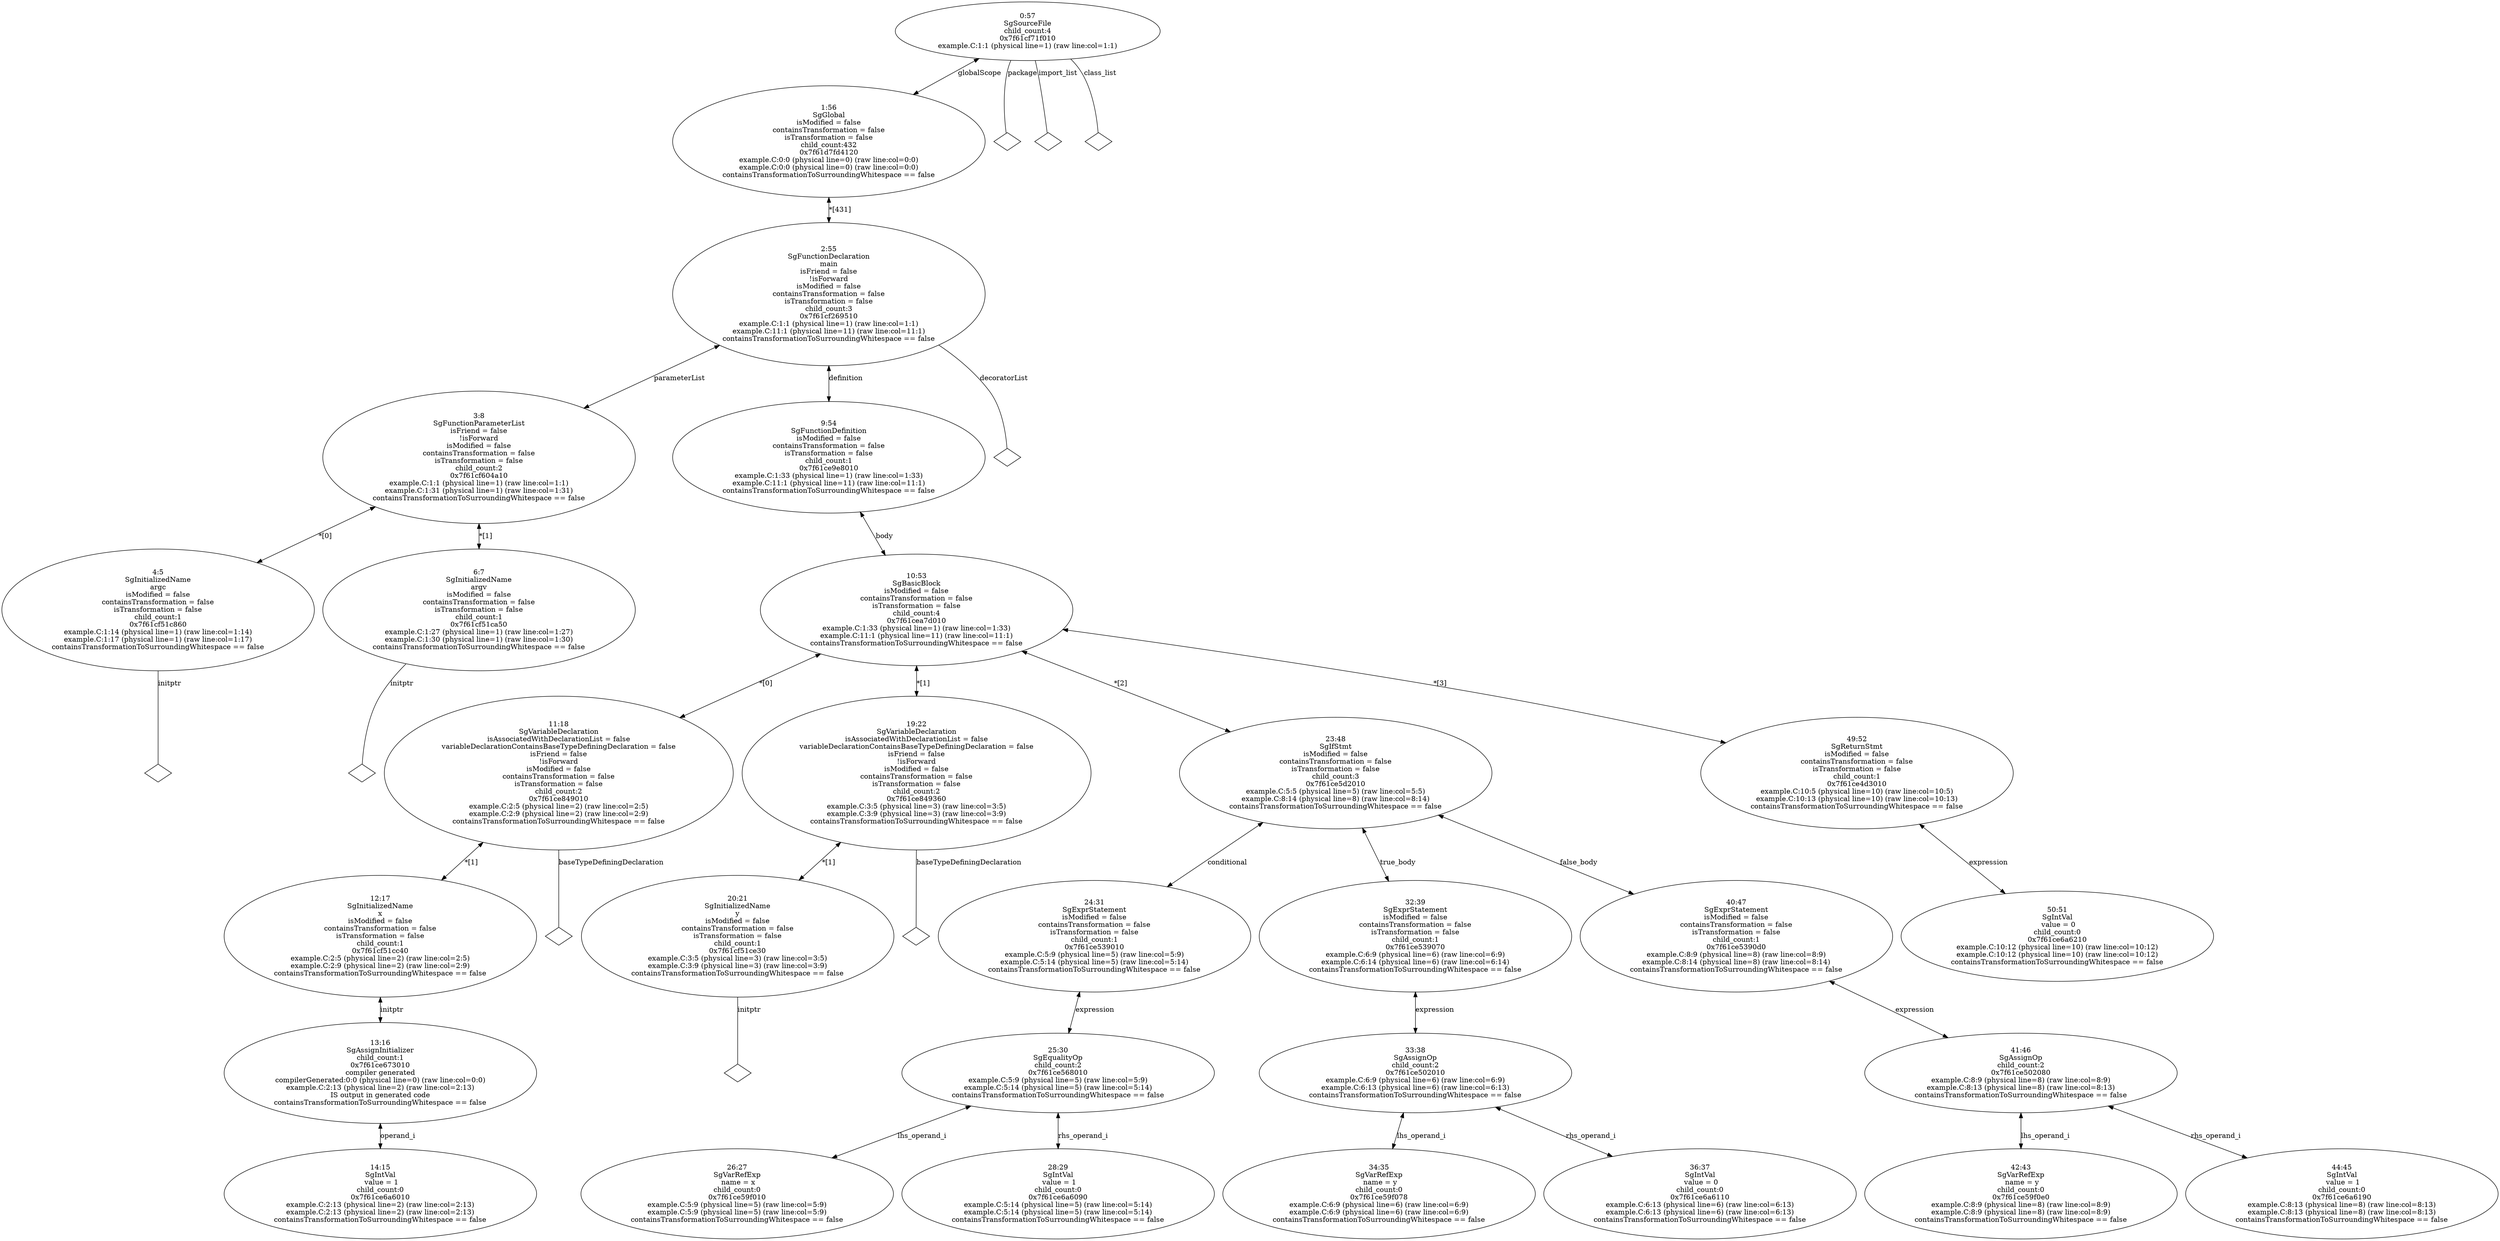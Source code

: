 digraph "G./example.C.dot" {
"0x7f61cf51c860"[label="4:5\nSgInitializedName\nargc\nisModified = false\ncontainsTransformation = false\nisTransformation = false\nchild_count:1\n0x7f61cf51c860\nexample.C:1:14 (physical line=1) (raw line:col=1:14)\nexample.C:1:17 (physical line=1) (raw line:col=1:17)\ncontainsTransformationToSurroundingWhitespace == false\n" ];
"0x7f61cf51c860" -> "0x7f61cf51c860__initptr__null"[label="initptr" dir=none ];
"0x7f61cf51c860__initptr__null"[label="" shape=diamond ];
"0x7f61cf51ca50"[label="6:7\nSgInitializedName\nargv\nisModified = false\ncontainsTransformation = false\nisTransformation = false\nchild_count:1\n0x7f61cf51ca50\nexample.C:1:27 (physical line=1) (raw line:col=1:27)\nexample.C:1:30 (physical line=1) (raw line:col=1:30)\ncontainsTransformationToSurroundingWhitespace == false\n" ];
"0x7f61cf51ca50" -> "0x7f61cf51ca50__initptr__null"[label="initptr" dir=none ];
"0x7f61cf51ca50__initptr__null"[label="" shape=diamond ];
"0x7f61cf604a10"[label="3:8\nSgFunctionParameterList\n isFriend = false \n!isForward\nisModified = false\ncontainsTransformation = false\nisTransformation = false\nchild_count:2\n0x7f61cf604a10\nexample.C:1:1 (physical line=1) (raw line:col=1:1)\nexample.C:1:31 (physical line=1) (raw line:col=1:31)\ncontainsTransformationToSurroundingWhitespace == false\n" ];
"0x7f61cf604a10" -> "0x7f61cf51c860"[label="*[0]" dir=both ];
"0x7f61cf604a10" -> "0x7f61cf51ca50"[label="*[1]" dir=both ];
"0x7f61ce6a6010"[label="14:15\nSgIntVal\n value = 1\nchild_count:0\n0x7f61ce6a6010\nexample.C:2:13 (physical line=2) (raw line:col=2:13)\nexample.C:2:13 (physical line=2) (raw line:col=2:13)\ncontainsTransformationToSurroundingWhitespace == false\n" ];
"0x7f61ce673010"[label="13:16\nSgAssignInitializer\nchild_count:1\n0x7f61ce673010\ncompiler generated\ncompilerGenerated:0:0 (physical line=0) (raw line:col=0:0)\nexample.C:2:13 (physical line=2) (raw line:col=2:13)\nIS output in generated code\ncontainsTransformationToSurroundingWhitespace == false\n" ];
"0x7f61ce673010" -> "0x7f61ce6a6010"[label="operand_i" dir=both ];
"0x7f61cf51cc40"[label="12:17\nSgInitializedName\nx\nisModified = false\ncontainsTransformation = false\nisTransformation = false\nchild_count:1\n0x7f61cf51cc40\nexample.C:2:5 (physical line=2) (raw line:col=2:5)\nexample.C:2:9 (physical line=2) (raw line:col=2:9)\ncontainsTransformationToSurroundingWhitespace == false\n" ];
"0x7f61cf51cc40" -> "0x7f61ce673010"[label="initptr" dir=both ];
"0x7f61ce849010"[label="11:18\nSgVariableDeclaration\n isAssociatedWithDeclarationList = false \n variableDeclarationContainsBaseTypeDefiningDeclaration = false \n isFriend = false \n!isForward\nisModified = false\ncontainsTransformation = false\nisTransformation = false\nchild_count:2\n0x7f61ce849010\nexample.C:2:5 (physical line=2) (raw line:col=2:5)\nexample.C:2:9 (physical line=2) (raw line:col=2:9)\ncontainsTransformationToSurroundingWhitespace == false\n" ];
"0x7f61ce849010" -> "0x7f61ce849010__baseTypeDefiningDeclaration__null"[label="baseTypeDefiningDeclaration" dir=none ];
"0x7f61ce849010__baseTypeDefiningDeclaration__null"[label="" shape=diamond ];
"0x7f61ce849010" -> "0x7f61cf51cc40"[label="*[1]" dir=both ];
"0x7f61cf51ce30"[label="20:21\nSgInitializedName\ny\nisModified = false\ncontainsTransformation = false\nisTransformation = false\nchild_count:1\n0x7f61cf51ce30\nexample.C:3:5 (physical line=3) (raw line:col=3:5)\nexample.C:3:9 (physical line=3) (raw line:col=3:9)\ncontainsTransformationToSurroundingWhitespace == false\n" ];
"0x7f61cf51ce30" -> "0x7f61cf51ce30__initptr__null"[label="initptr" dir=none ];
"0x7f61cf51ce30__initptr__null"[label="" shape=diamond ];
"0x7f61ce849360"[label="19:22\nSgVariableDeclaration\n isAssociatedWithDeclarationList = false \n variableDeclarationContainsBaseTypeDefiningDeclaration = false \n isFriend = false \n!isForward\nisModified = false\ncontainsTransformation = false\nisTransformation = false\nchild_count:2\n0x7f61ce849360\nexample.C:3:5 (physical line=3) (raw line:col=3:5)\nexample.C:3:9 (physical line=3) (raw line:col=3:9)\ncontainsTransformationToSurroundingWhitespace == false\n" ];
"0x7f61ce849360" -> "0x7f61ce849360__baseTypeDefiningDeclaration__null"[label="baseTypeDefiningDeclaration" dir=none ];
"0x7f61ce849360__baseTypeDefiningDeclaration__null"[label="" shape=diamond ];
"0x7f61ce849360" -> "0x7f61cf51ce30"[label="*[1]" dir=both ];
"0x7f61ce59f010"[label="26:27\nSgVarRefExp\n name = x\nchild_count:0\n0x7f61ce59f010\nexample.C:5:9 (physical line=5) (raw line:col=5:9)\nexample.C:5:9 (physical line=5) (raw line:col=5:9)\ncontainsTransformationToSurroundingWhitespace == false\n" ];
"0x7f61ce6a6090"[label="28:29\nSgIntVal\n value = 1\nchild_count:0\n0x7f61ce6a6090\nexample.C:5:14 (physical line=5) (raw line:col=5:14)\nexample.C:5:14 (physical line=5) (raw line:col=5:14)\ncontainsTransformationToSurroundingWhitespace == false\n" ];
"0x7f61ce568010"[label="25:30\nSgEqualityOp\nchild_count:2\n0x7f61ce568010\nexample.C:5:9 (physical line=5) (raw line:col=5:9)\nexample.C:5:14 (physical line=5) (raw line:col=5:14)\ncontainsTransformationToSurroundingWhitespace == false\n" ];
"0x7f61ce568010" -> "0x7f61ce59f010"[label="lhs_operand_i" dir=both ];
"0x7f61ce568010" -> "0x7f61ce6a6090"[label="rhs_operand_i" dir=both ];
"0x7f61ce539010"[label="24:31\nSgExprStatement\nisModified = false\ncontainsTransformation = false\nisTransformation = false\nchild_count:1\n0x7f61ce539010\nexample.C:5:9 (physical line=5) (raw line:col=5:9)\nexample.C:5:14 (physical line=5) (raw line:col=5:14)\ncontainsTransformationToSurroundingWhitespace == false\n" ];
"0x7f61ce539010" -> "0x7f61ce568010"[label="expression" dir=both ];
"0x7f61ce59f078"[label="34:35\nSgVarRefExp\n name = y\nchild_count:0\n0x7f61ce59f078\nexample.C:6:9 (physical line=6) (raw line:col=6:9)\nexample.C:6:9 (physical line=6) (raw line:col=6:9)\ncontainsTransformationToSurroundingWhitespace == false\n" ];
"0x7f61ce6a6110"[label="36:37\nSgIntVal\n value = 0\nchild_count:0\n0x7f61ce6a6110\nexample.C:6:13 (physical line=6) (raw line:col=6:13)\nexample.C:6:13 (physical line=6) (raw line:col=6:13)\ncontainsTransformationToSurroundingWhitespace == false\n" ];
"0x7f61ce502010"[label="33:38\nSgAssignOp\nchild_count:2\n0x7f61ce502010\nexample.C:6:9 (physical line=6) (raw line:col=6:9)\nexample.C:6:13 (physical line=6) (raw line:col=6:13)\ncontainsTransformationToSurroundingWhitespace == false\n" ];
"0x7f61ce502010" -> "0x7f61ce59f078"[label="lhs_operand_i" dir=both ];
"0x7f61ce502010" -> "0x7f61ce6a6110"[label="rhs_operand_i" dir=both ];
"0x7f61ce539070"[label="32:39\nSgExprStatement\nisModified = false\ncontainsTransformation = false\nisTransformation = false\nchild_count:1\n0x7f61ce539070\nexample.C:6:9 (physical line=6) (raw line:col=6:9)\nexample.C:6:14 (physical line=6) (raw line:col=6:14)\ncontainsTransformationToSurroundingWhitespace == false\n" ];
"0x7f61ce539070" -> "0x7f61ce502010"[label="expression" dir=both ];
"0x7f61ce59f0e0"[label="42:43\nSgVarRefExp\n name = y\nchild_count:0\n0x7f61ce59f0e0\nexample.C:8:9 (physical line=8) (raw line:col=8:9)\nexample.C:8:9 (physical line=8) (raw line:col=8:9)\ncontainsTransformationToSurroundingWhitespace == false\n" ];
"0x7f61ce6a6190"[label="44:45\nSgIntVal\n value = 1\nchild_count:0\n0x7f61ce6a6190\nexample.C:8:13 (physical line=8) (raw line:col=8:13)\nexample.C:8:13 (physical line=8) (raw line:col=8:13)\ncontainsTransformationToSurroundingWhitespace == false\n" ];
"0x7f61ce502080"[label="41:46\nSgAssignOp\nchild_count:2\n0x7f61ce502080\nexample.C:8:9 (physical line=8) (raw line:col=8:9)\nexample.C:8:13 (physical line=8) (raw line:col=8:13)\ncontainsTransformationToSurroundingWhitespace == false\n" ];
"0x7f61ce502080" -> "0x7f61ce59f0e0"[label="lhs_operand_i" dir=both ];
"0x7f61ce502080" -> "0x7f61ce6a6190"[label="rhs_operand_i" dir=both ];
"0x7f61ce5390d0"[label="40:47\nSgExprStatement\nisModified = false\ncontainsTransformation = false\nisTransformation = false\nchild_count:1\n0x7f61ce5390d0\nexample.C:8:9 (physical line=8) (raw line:col=8:9)\nexample.C:8:14 (physical line=8) (raw line:col=8:14)\ncontainsTransformationToSurroundingWhitespace == false\n" ];
"0x7f61ce5390d0" -> "0x7f61ce502080"[label="expression" dir=both ];
"0x7f61ce5d2010"[label="23:48\nSgIfStmt\nisModified = false\ncontainsTransformation = false\nisTransformation = false\nchild_count:3\n0x7f61ce5d2010\nexample.C:5:5 (physical line=5) (raw line:col=5:5)\nexample.C:8:14 (physical line=8) (raw line:col=8:14)\ncontainsTransformationToSurroundingWhitespace == false\n" ];
"0x7f61ce5d2010" -> "0x7f61ce539010"[label="conditional" dir=both ];
"0x7f61ce5d2010" -> "0x7f61ce539070"[label="true_body" dir=both ];
"0x7f61ce5d2010" -> "0x7f61ce5390d0"[label="false_body" dir=both ];
"0x7f61ce6a6210"[label="50:51\nSgIntVal\n value = 0\nchild_count:0\n0x7f61ce6a6210\nexample.C:10:12 (physical line=10) (raw line:col=10:12)\nexample.C:10:12 (physical line=10) (raw line:col=10:12)\ncontainsTransformationToSurroundingWhitespace == false\n" ];
"0x7f61ce4d3010"[label="49:52\nSgReturnStmt\nisModified = false\ncontainsTransformation = false\nisTransformation = false\nchild_count:1\n0x7f61ce4d3010\nexample.C:10:5 (physical line=10) (raw line:col=10:5)\nexample.C:10:13 (physical line=10) (raw line:col=10:13)\ncontainsTransformationToSurroundingWhitespace == false\n" ];
"0x7f61ce4d3010" -> "0x7f61ce6a6210"[label="expression" dir=both ];
"0x7f61cea7d010"[label="10:53\nSgBasicBlock\nisModified = false\ncontainsTransformation = false\nisTransformation = false\nchild_count:4\n0x7f61cea7d010\nexample.C:1:33 (physical line=1) (raw line:col=1:33)\nexample.C:11:1 (physical line=11) (raw line:col=11:1)\ncontainsTransformationToSurroundingWhitespace == false\n" ];
"0x7f61cea7d010" -> "0x7f61ce849010"[label="*[0]" dir=both ];
"0x7f61cea7d010" -> "0x7f61ce849360"[label="*[1]" dir=both ];
"0x7f61cea7d010" -> "0x7f61ce5d2010"[label="*[2]" dir=both ];
"0x7f61cea7d010" -> "0x7f61ce4d3010"[label="*[3]" dir=both ];
"0x7f61ce9e8010"[label="9:54\nSgFunctionDefinition\nisModified = false\ncontainsTransformation = false\nisTransformation = false\nchild_count:1\n0x7f61ce9e8010\nexample.C:1:33 (physical line=1) (raw line:col=1:33)\nexample.C:11:1 (physical line=11) (raw line:col=11:1)\ncontainsTransformationToSurroundingWhitespace == false\n" ];
"0x7f61ce9e8010" -> "0x7f61cea7d010"[label="body" dir=both ];
"0x7f61cf269510"[label="2:55\nSgFunctionDeclaration\nmain\n isFriend = false \n!isForward\nisModified = false\ncontainsTransformation = false\nisTransformation = false\nchild_count:3\n0x7f61cf269510\nexample.C:1:1 (physical line=1) (raw line:col=1:1)\nexample.C:11:1 (physical line=11) (raw line:col=11:1)\ncontainsTransformationToSurroundingWhitespace == false\n" ];
"0x7f61cf269510" -> "0x7f61cf604a10"[label="parameterList" dir=both ];
"0x7f61cf269510" -> "0x7f61cf269510__decoratorList__null"[label="decoratorList" dir=none ];
"0x7f61cf269510__decoratorList__null"[label="" shape=diamond ];
"0x7f61cf269510" -> "0x7f61ce9e8010"[label="definition" dir=both ];
"0x7f61d7fd4120"[label="1:56\nSgGlobal\nisModified = false\ncontainsTransformation = false\nisTransformation = false\nchild_count:432\n0x7f61d7fd4120\nexample.C:0:0 (physical line=0) (raw line:col=0:0)\nexample.C:0:0 (physical line=0) (raw line:col=0:0)\ncontainsTransformationToSurroundingWhitespace == false\n" ];
"0x7f61d7fd4120" -> "0x7f61cf269510"[label="*[431]" dir=both ];
"0x7f61cf71f010"[label="0:57\nSgSourceFile\nchild_count:4\n0x7f61cf71f010\nexample.C:1:1 (physical line=1) (raw line:col=1:1)\n" ];
"0x7f61cf71f010" -> "0x7f61d7fd4120"[label="globalScope" dir=both ];
"0x7f61cf71f010" -> "0x7f61cf71f010__package__null"[label="package" dir=none ];
"0x7f61cf71f010__package__null"[label="" shape=diamond ];
"0x7f61cf71f010" -> "0x7f61cf71f010__import_list__null"[label="import_list" dir=none ];
"0x7f61cf71f010__import_list__null"[label="" shape=diamond ];
"0x7f61cf71f010" -> "0x7f61cf71f010__class_list__null"[label="class_list" dir=none ];
"0x7f61cf71f010__class_list__null"[label="" shape=diamond ];
}
